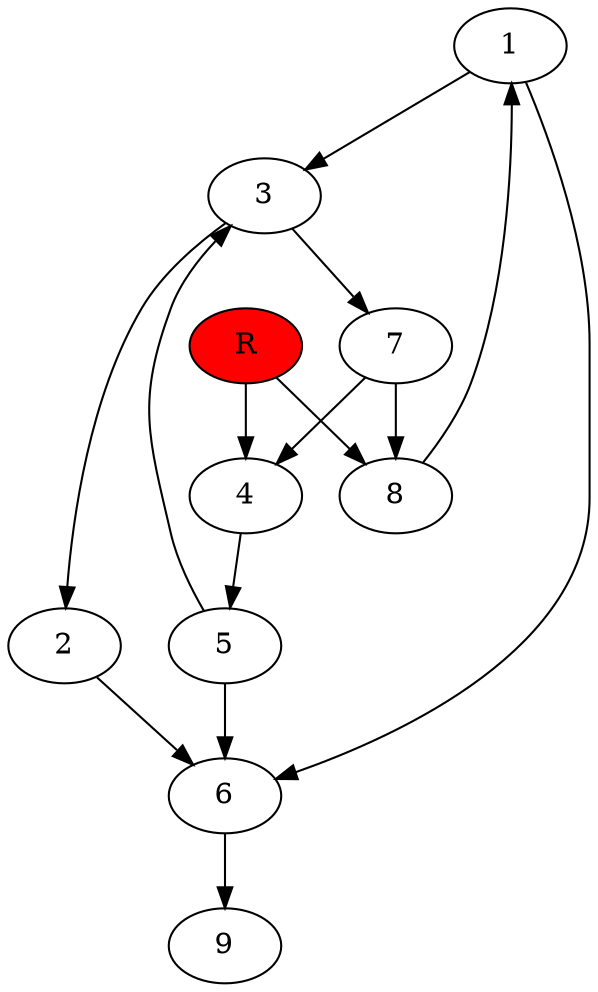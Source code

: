 digraph prb7543 {
	1
	2
	3
	4
	5
	6
	7
	8
	R [fillcolor="#ff0000" style=filled]
	1 -> 3
	1 -> 6
	2 -> 6
	3 -> 2
	3 -> 7
	4 -> 5
	5 -> 3
	5 -> 6
	6 -> 9
	7 -> 4
	7 -> 8
	8 -> 1
	R -> 4
	R -> 8
}
